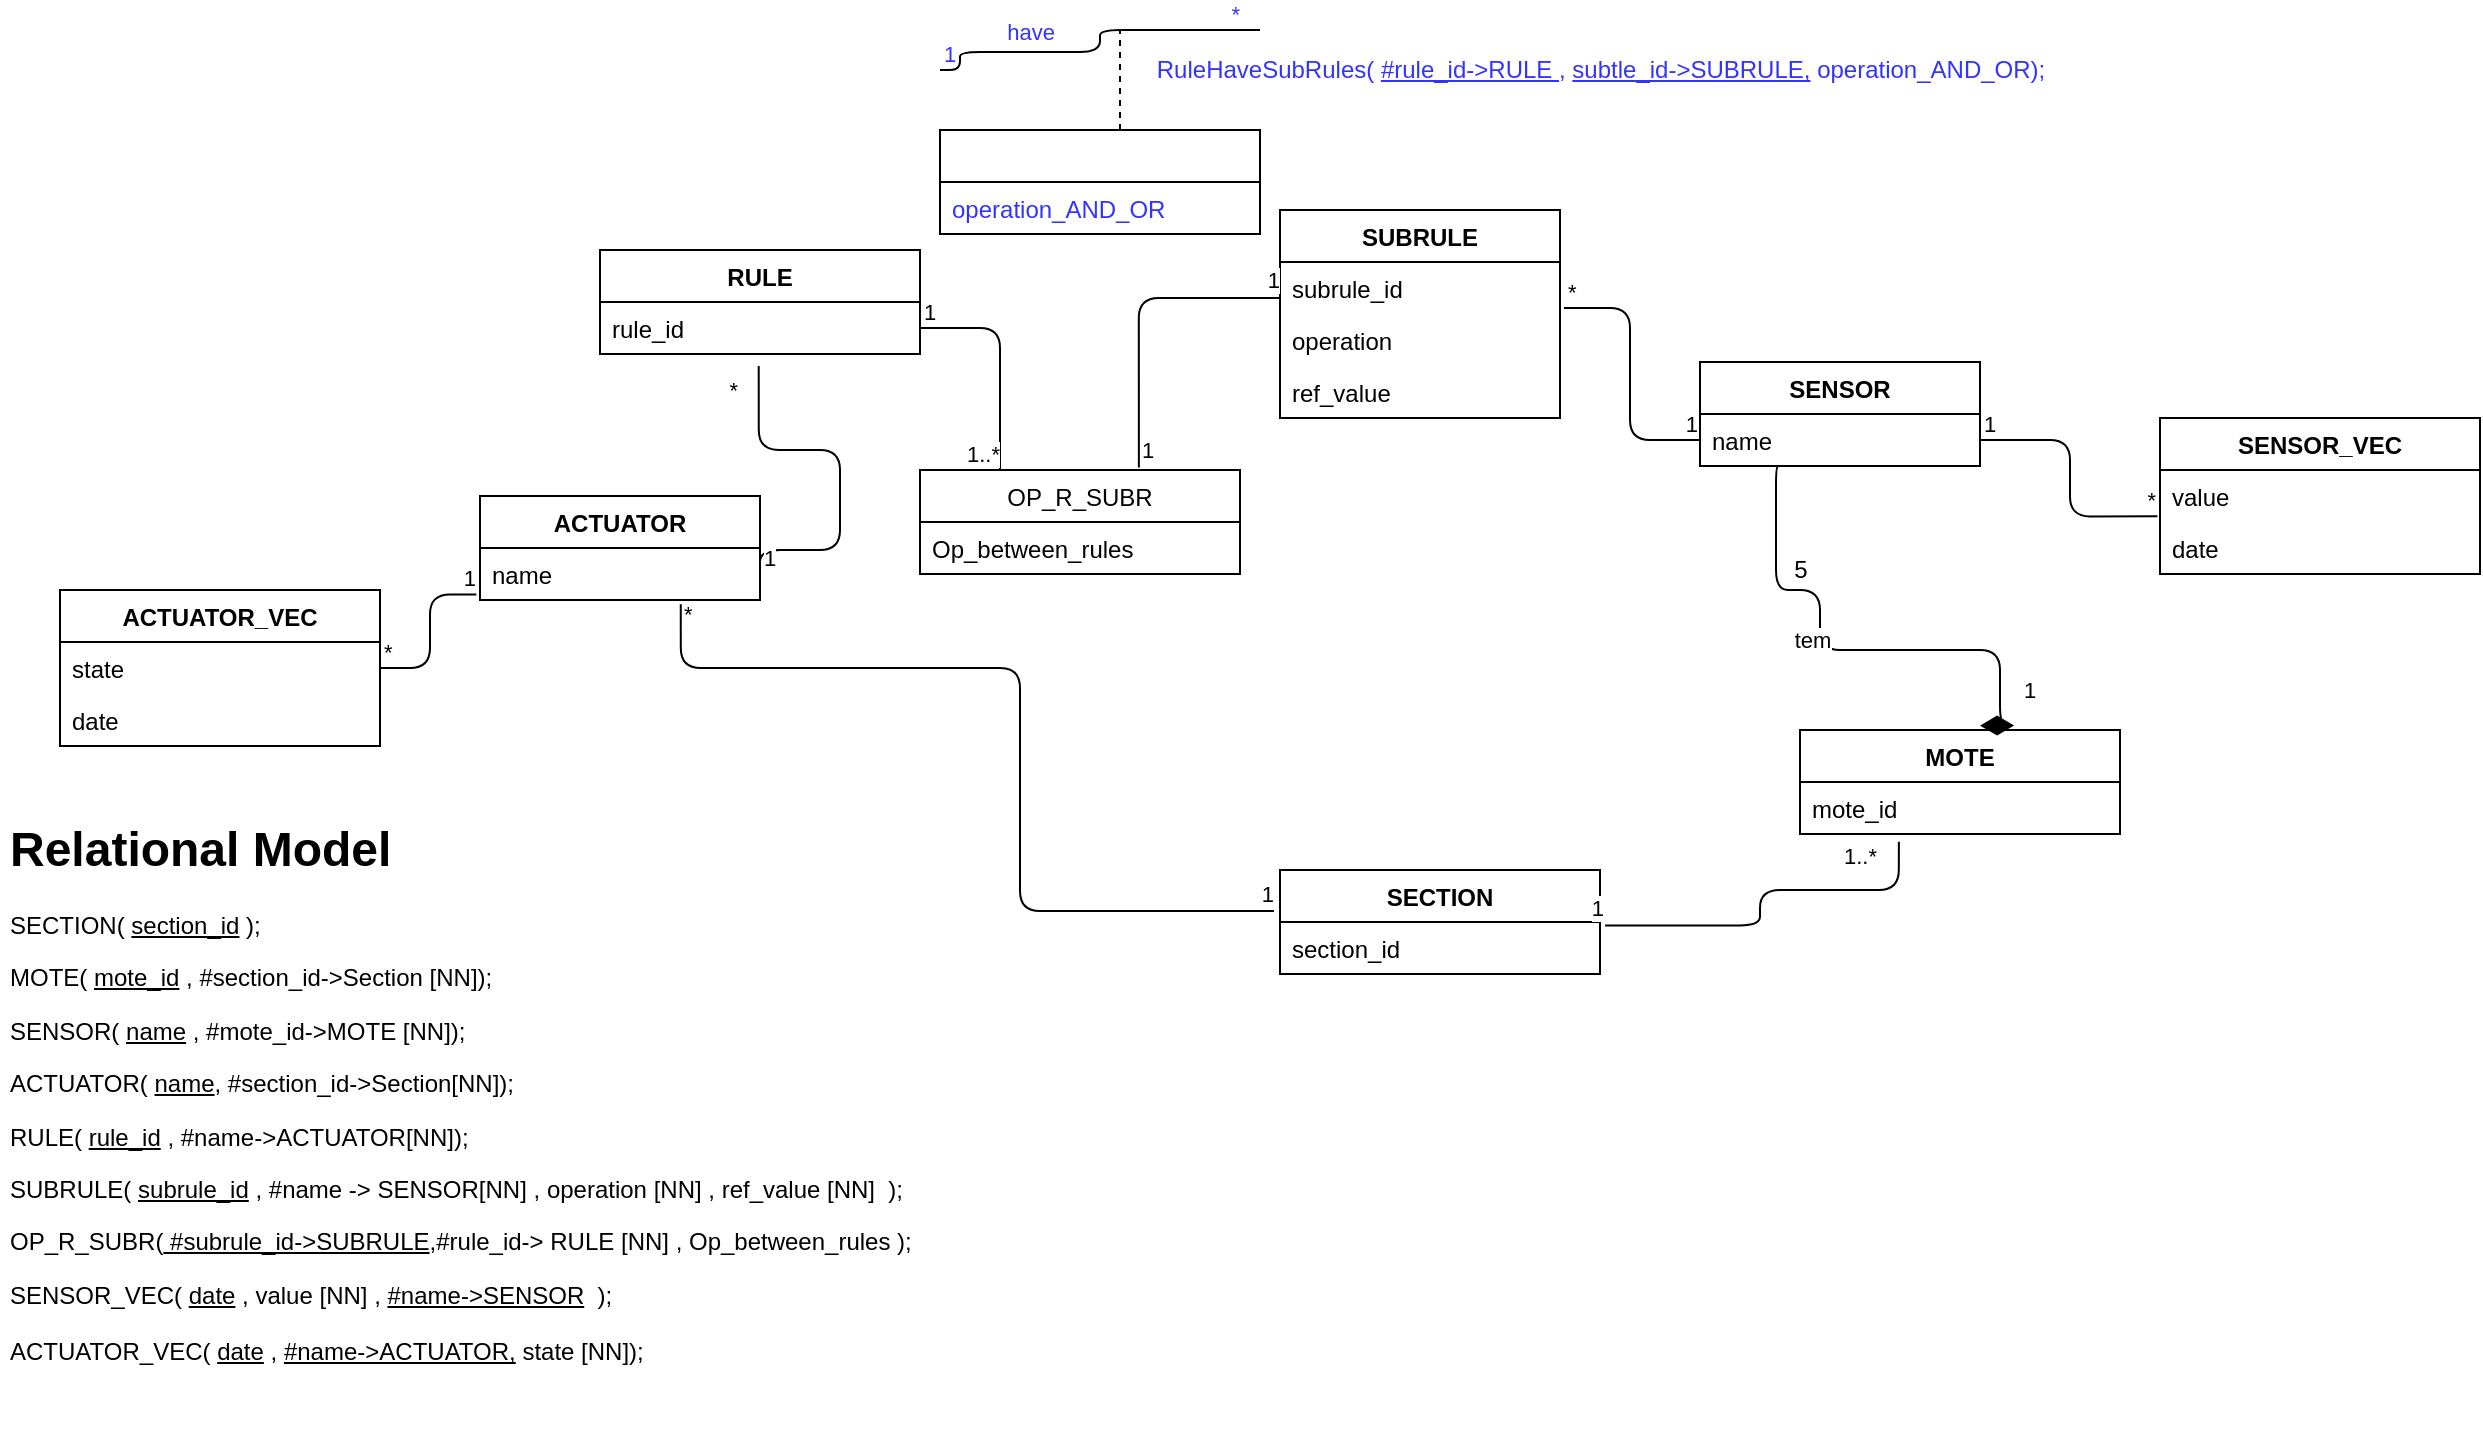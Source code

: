 <mxfile version="14.6.12" type="device"><diagram id="JzyYBP6Ohc0mOgHqukGS" name="Page-3"><mxGraphModel dx="1513" dy="1122" grid="1" gridSize="10" guides="1" tooltips="1" connect="1" arrows="1" fold="1" page="0" pageScale="1" pageWidth="1169" pageHeight="827" math="0" shadow="0"><root><mxCell id="mO72aJa3SgAxXYkBufnN-0"/><mxCell id="mO72aJa3SgAxXYkBufnN-1" parent="mO72aJa3SgAxXYkBufnN-0"/><mxCell id="EvzefTIYlVSB_UT3cm0K-0" value="RULE" style="swimlane;fontStyle=1;align=center;verticalAlign=top;childLayout=stackLayout;horizontal=1;startSize=26;horizontalStack=0;resizeParent=1;resizeParentMax=0;resizeLast=0;collapsible=1;marginBottom=0;" parent="mO72aJa3SgAxXYkBufnN-1" vertex="1"><mxGeometry x="80" y="-20" width="160" height="52" as="geometry"/></mxCell><mxCell id="EvzefTIYlVSB_UT3cm0K-1" value="rule_id" style="text;strokeColor=none;fillColor=none;align=left;verticalAlign=top;spacingLeft=4;spacingRight=4;overflow=hidden;rotatable=0;points=[[0,0.5],[1,0.5]];portConstraint=eastwest;fontStyle=0" parent="EvzefTIYlVSB_UT3cm0K-0" vertex="1"><mxGeometry y="26" width="160" height="26" as="geometry"/></mxCell><mxCell id="8VHJrhWWflIKui8c1qpZ-0" value="SUBRULE" style="swimlane;fontStyle=1;childLayout=stackLayout;horizontal=1;startSize=26;fillColor=none;horizontalStack=0;resizeParent=1;resizeParentMax=0;resizeLast=0;collapsible=1;marginBottom=0;" parent="mO72aJa3SgAxXYkBufnN-1" vertex="1"><mxGeometry x="420" y="-40" width="140" height="104" as="geometry"/></mxCell><mxCell id="8VHJrhWWflIKui8c1qpZ-2" value="subrule_id" style="text;strokeColor=none;fillColor=none;align=left;verticalAlign=top;spacingLeft=4;spacingRight=4;overflow=hidden;rotatable=0;points=[[0,0.5],[1,0.5]];portConstraint=eastwest;fontStyle=0" parent="8VHJrhWWflIKui8c1qpZ-0" vertex="1"><mxGeometry y="26" width="140" height="26" as="geometry"/></mxCell><mxCell id="jDOhsglWpLBVeW3qoCy9-11" value="operation" style="text;strokeColor=none;fillColor=none;align=left;verticalAlign=top;spacingLeft=4;spacingRight=4;overflow=hidden;rotatable=0;points=[[0,0.5],[1,0.5]];portConstraint=eastwest;" parent="8VHJrhWWflIKui8c1qpZ-0" vertex="1"><mxGeometry y="52" width="140" height="26" as="geometry"/></mxCell><mxCell id="8VHJrhWWflIKui8c1qpZ-3" value="ref_value" style="text;strokeColor=none;fillColor=none;align=left;verticalAlign=top;spacingLeft=4;spacingRight=4;overflow=hidden;rotatable=0;points=[[0,0.5],[1,0.5]];portConstraint=eastwest;" parent="8VHJrhWWflIKui8c1qpZ-0" vertex="1"><mxGeometry y="78" width="140" height="26" as="geometry"/></mxCell><mxCell id="8VHJrhWWflIKui8c1qpZ-4" value="" style="endArrow=none;html=1;edgeStyle=orthogonalEdgeStyle;fontColor=#3333FF;" parent="mO72aJa3SgAxXYkBufnN-1" edge="1"><mxGeometry relative="1" as="geometry"><mxPoint x="250" y="-110" as="sourcePoint"/><mxPoint x="410" y="-130" as="targetPoint"/><Array as="points"><mxPoint x="260" y="-110"/><mxPoint x="260" y="-119"/><mxPoint x="330" y="-119"/><mxPoint x="330" y="-130"/></Array></mxGeometry></mxCell><mxCell id="8VHJrhWWflIKui8c1qpZ-5" value="1" style="edgeLabel;resizable=0;html=1;align=left;verticalAlign=bottom;fontColor=#3333FF;" parent="8VHJrhWWflIKui8c1qpZ-4" connectable="0" vertex="1"><mxGeometry x="-1" relative="1" as="geometry"/></mxCell><mxCell id="8VHJrhWWflIKui8c1qpZ-6" value="*" style="edgeLabel;resizable=0;html=1;align=right;verticalAlign=bottom;fontColor=#3333FF;" parent="8VHJrhWWflIKui8c1qpZ-4" connectable="0" vertex="1"><mxGeometry x="1" relative="1" as="geometry"><mxPoint x="-10" as="offset"/></mxGeometry></mxCell><mxCell id="KxpOlzhghRDu8JFqpRm7-0" value="have" style="edgeLabel;html=1;align=center;verticalAlign=middle;resizable=0;points=[];fontColor=#3333FF;" parent="8VHJrhWWflIKui8c1qpZ-4" vertex="1" connectable="0"><mxGeometry x="-0.399" y="1" relative="1" as="geometry"><mxPoint y="-9" as="offset"/></mxGeometry></mxCell><mxCell id="8VHJrhWWflIKui8c1qpZ-7" value="SENSOR" style="swimlane;fontStyle=1;childLayout=stackLayout;horizontal=1;startSize=26;fillColor=none;horizontalStack=0;resizeParent=1;resizeParentMax=0;resizeLast=0;collapsible=1;marginBottom=0;" parent="mO72aJa3SgAxXYkBufnN-1" vertex="1"><mxGeometry x="630" y="36" width="140" height="52" as="geometry"/></mxCell><mxCell id="8VHJrhWWflIKui8c1qpZ-9" value="name" style="text;strokeColor=none;fillColor=none;align=left;verticalAlign=top;spacingLeft=4;spacingRight=4;overflow=hidden;rotatable=0;points=[[0,0.5],[1,0.5]];portConstraint=eastwest;fontStyle=0" parent="8VHJrhWWflIKui8c1qpZ-7" vertex="1"><mxGeometry y="26" width="140" height="26" as="geometry"/></mxCell><mxCell id="8VHJrhWWflIKui8c1qpZ-11" value="ACTUATOR" style="swimlane;fontStyle=1;childLayout=stackLayout;horizontal=1;startSize=26;fillColor=none;horizontalStack=0;resizeParent=1;resizeParentMax=0;resizeLast=0;collapsible=1;marginBottom=0;" parent="mO72aJa3SgAxXYkBufnN-1" vertex="1"><mxGeometry x="20" y="103" width="140" height="52" as="geometry"/></mxCell><mxCell id="8VHJrhWWflIKui8c1qpZ-12" value="name" style="text;strokeColor=none;fillColor=none;align=left;verticalAlign=top;spacingLeft=4;spacingRight=4;overflow=hidden;rotatable=0;points=[[0,0.5],[1,0.5]];portConstraint=eastwest;fontStyle=0" parent="8VHJrhWWflIKui8c1qpZ-11" vertex="1"><mxGeometry y="26" width="140" height="26" as="geometry"/></mxCell><mxCell id="8VHJrhWWflIKui8c1qpZ-15" value="" style="endArrow=none;html=1;edgeStyle=orthogonalEdgeStyle;exitX=1;exitY=0.5;exitDx=0;exitDy=0;entryX=0.496;entryY=1.233;entryDx=0;entryDy=0;entryPerimeter=0;" parent="mO72aJa3SgAxXYkBufnN-1" source="8VHJrhWWflIKui8c1qpZ-12" target="EvzefTIYlVSB_UT3cm0K-1" edge="1"><mxGeometry relative="1" as="geometry"><mxPoint x="240" y="260" as="sourcePoint"/><mxPoint x="310" y="210" as="targetPoint"/><Array as="points"><mxPoint x="160" y="130"/><mxPoint x="200" y="130"/><mxPoint x="200" y="80"/><mxPoint x="159" y="80"/></Array></mxGeometry></mxCell><mxCell id="8VHJrhWWflIKui8c1qpZ-16" value="1" style="edgeLabel;resizable=0;html=1;align=left;verticalAlign=bottom;" parent="8VHJrhWWflIKui8c1qpZ-15" connectable="0" vertex="1"><mxGeometry x="-1" relative="1" as="geometry"/></mxCell><mxCell id="8VHJrhWWflIKui8c1qpZ-17" value="*" style="edgeLabel;resizable=0;html=1;align=right;verticalAlign=bottom;" parent="8VHJrhWWflIKui8c1qpZ-15" connectable="0" vertex="1"><mxGeometry x="1" relative="1" as="geometry"><mxPoint x="-10" y="20" as="offset"/></mxGeometry></mxCell><mxCell id="8VHJrhWWflIKui8c1qpZ-20" value="OP_R_SUBR" style="swimlane;fontStyle=0;childLayout=stackLayout;horizontal=1;startSize=26;fillColor=none;horizontalStack=0;resizeParent=1;resizeParentMax=0;resizeLast=0;collapsible=1;marginBottom=0;" parent="mO72aJa3SgAxXYkBufnN-1" vertex="1"><mxGeometry x="240" y="90" width="160" height="52" as="geometry"/></mxCell><mxCell id="8VHJrhWWflIKui8c1qpZ-23" value="Op_between_rules" style="text;strokeColor=none;fillColor=none;align=left;verticalAlign=top;spacingLeft=4;spacingRight=4;overflow=hidden;rotatable=0;points=[[0,0.5],[1,0.5]];portConstraint=eastwest;" parent="8VHJrhWWflIKui8c1qpZ-20" vertex="1"><mxGeometry y="26" width="160" height="26" as="geometry"/></mxCell><mxCell id="8VHJrhWWflIKui8c1qpZ-24" value="" style="endArrow=none;html=1;edgeStyle=orthogonalEdgeStyle;exitX=1.014;exitY=0.885;exitDx=0;exitDy=0;exitPerimeter=0;entryX=0;entryY=0.5;entryDx=0;entryDy=0;" parent="mO72aJa3SgAxXYkBufnN-1" source="8VHJrhWWflIKui8c1qpZ-2" target="8VHJrhWWflIKui8c1qpZ-9" edge="1"><mxGeometry relative="1" as="geometry"><mxPoint x="680" y="150" as="sourcePoint"/><mxPoint x="840" y="150" as="targetPoint"/></mxGeometry></mxCell><mxCell id="8VHJrhWWflIKui8c1qpZ-25" value="*" style="edgeLabel;resizable=0;html=1;align=left;verticalAlign=bottom;" parent="8VHJrhWWflIKui8c1qpZ-24" connectable="0" vertex="1"><mxGeometry x="-1" relative="1" as="geometry"/></mxCell><mxCell id="8VHJrhWWflIKui8c1qpZ-26" value="1" style="edgeLabel;resizable=0;html=1;align=right;verticalAlign=bottom;" parent="8VHJrhWWflIKui8c1qpZ-24" connectable="0" vertex="1"><mxGeometry x="1" relative="1" as="geometry"/></mxCell><mxCell id="8VHJrhWWflIKui8c1qpZ-27" value="MOTE" style="swimlane;fontStyle=1;align=center;verticalAlign=top;childLayout=stackLayout;horizontal=1;startSize=26;horizontalStack=0;resizeParent=1;resizeParentMax=0;resizeLast=0;collapsible=1;marginBottom=0;" parent="mO72aJa3SgAxXYkBufnN-1" vertex="1"><mxGeometry x="680" y="220" width="160" height="52" as="geometry"/></mxCell><mxCell id="8VHJrhWWflIKui8c1qpZ-28" value="mote_id&#10;" style="text;strokeColor=none;fillColor=none;align=left;verticalAlign=top;spacingLeft=4;spacingRight=4;overflow=hidden;rotatable=0;points=[[0,0.5],[1,0.5]];portConstraint=eastwest;fontStyle=0" parent="8VHJrhWWflIKui8c1qpZ-27" vertex="1"><mxGeometry y="26" width="160" height="26" as="geometry"/></mxCell><mxCell id="jDOhsglWpLBVeW3qoCy9-2" value="1" style="endArrow=none;html=1;endSize=12;startArrow=diamondThin;startSize=14;startFill=1;edgeStyle=orthogonalEdgeStyle;align=left;verticalAlign=bottom;entryX=0.279;entryY=1.027;entryDx=0;entryDy=0;entryPerimeter=0;exitX=0.563;exitY=-0.042;exitDx=0;exitDy=0;exitPerimeter=0;endFill=0;" parent="mO72aJa3SgAxXYkBufnN-1" source="8VHJrhWWflIKui8c1qpZ-27" target="8VHJrhWWflIKui8c1qpZ-9" edge="1"><mxGeometry x="-0.848" y="-10" relative="1" as="geometry"><mxPoint x="870" y="200" as="sourcePoint"/><mxPoint x="667.66" y="118.464" as="targetPoint"/><Array as="points"><mxPoint x="780" y="218"/><mxPoint x="780" y="180"/><mxPoint x="690" y="180"/><mxPoint x="690" y="150"/><mxPoint x="668" y="150"/><mxPoint x="668" y="89"/></Array><mxPoint as="offset"/></mxGeometry></mxCell><mxCell id="KxpOlzhghRDu8JFqpRm7-4" value="tem" style="edgeLabel;html=1;align=center;verticalAlign=middle;resizable=0;points=[];" parent="jDOhsglWpLBVeW3qoCy9-2" vertex="1" connectable="0"><mxGeometry x="0.132" y="3" relative="1" as="geometry"><mxPoint x="-1" as="offset"/></mxGeometry></mxCell><mxCell id="jDOhsglWpLBVeW3qoCy9-3" value="5" style="text;html=1;align=center;verticalAlign=middle;resizable=0;points=[];autosize=1;strokeColor=none;" parent="mO72aJa3SgAxXYkBufnN-1" vertex="1"><mxGeometry x="670" y="130" width="20" height="20" as="geometry"/></mxCell><mxCell id="jDOhsglWpLBVeW3qoCy9-4" value="SECTION" style="swimlane;fontStyle=1;align=center;verticalAlign=top;childLayout=stackLayout;horizontal=1;startSize=26;horizontalStack=0;resizeParent=1;resizeParentMax=0;resizeLast=0;collapsible=1;marginBottom=0;" parent="mO72aJa3SgAxXYkBufnN-1" vertex="1"><mxGeometry x="420" y="290" width="160" height="52" as="geometry"/></mxCell><mxCell id="jDOhsglWpLBVeW3qoCy9-7" value="section_id" style="text;strokeColor=none;fillColor=none;align=left;verticalAlign=top;spacingLeft=4;spacingRight=4;overflow=hidden;rotatable=0;points=[[0,0.5],[1,0.5]];portConstraint=eastwest;fontStyle=0" parent="jDOhsglWpLBVeW3qoCy9-4" vertex="1"><mxGeometry y="26" width="160" height="26" as="geometry"/></mxCell><mxCell id="jDOhsglWpLBVeW3qoCy9-8" value="" style="endArrow=none;html=1;edgeStyle=orthogonalEdgeStyle;exitX=0.309;exitY=1.147;exitDx=0;exitDy=0;exitPerimeter=0;entryX=1.016;entryY=0.065;entryDx=0;entryDy=0;entryPerimeter=0;" parent="mO72aJa3SgAxXYkBufnN-1" source="8VHJrhWWflIKui8c1qpZ-28" edge="1" target="jDOhsglWpLBVeW3qoCy9-7"><mxGeometry relative="1" as="geometry"><mxPoint x="840" y="360" as="sourcePoint"/><mxPoint x="750" y="360" as="targetPoint"/><Array as="points"><mxPoint x="729" y="300"/><mxPoint x="660" y="300"/><mxPoint x="660" y="318"/></Array></mxGeometry></mxCell><mxCell id="jDOhsglWpLBVeW3qoCy9-9" value="1..*" style="edgeLabel;resizable=0;html=1;align=left;verticalAlign=bottom;" parent="jDOhsglWpLBVeW3qoCy9-8" connectable="0" vertex="1"><mxGeometry x="-1" relative="1" as="geometry"><mxPoint x="-29" y="16" as="offset"/></mxGeometry></mxCell><mxCell id="jDOhsglWpLBVeW3qoCy9-10" value="1" style="edgeLabel;resizable=0;html=1;align=right;verticalAlign=bottom;" parent="jDOhsglWpLBVeW3qoCy9-8" connectable="0" vertex="1"><mxGeometry x="1" relative="1" as="geometry"/></mxCell><mxCell id="KxpOlzhghRDu8JFqpRm7-3" value="&lt;h1&gt;Relational Model&lt;/h1&gt;&lt;p&gt;SECTION(&amp;nbsp;&lt;u&gt;section_id&lt;/u&gt;&amp;nbsp;);&amp;nbsp;&lt;br&gt;&lt;/p&gt;&lt;p&gt;MOTE(&amp;nbsp;&lt;u&gt;mote_id&lt;/u&gt;&amp;nbsp;, #section_id-&amp;gt;Section [NN]);&lt;br&gt;&lt;/p&gt;&lt;p&gt;SENSOR(&amp;nbsp;&lt;u&gt;name&lt;/u&gt;&amp;nbsp;, #mote_id-&amp;gt;MOTE [NN]);&lt;br&gt;&lt;/p&gt;&lt;p&gt;ACTUATOR(&amp;nbsp;&lt;u&gt;name&lt;/u&gt;, #section_id-&amp;gt;Section[NN]);&lt;/p&gt;&lt;p&gt;RULE( &lt;u&gt;rule_id&lt;/u&gt; , #name-&amp;gt;ACTUATOR[NN]);&lt;/p&gt;&lt;p&gt;&lt;span&gt;SUBRULE(&amp;nbsp;&lt;/span&gt;&lt;u&gt;subrule_id&lt;/u&gt;&lt;span&gt;&amp;nbsp;, #name -&amp;gt; SENSOR[NN] ,&lt;/span&gt;&lt;span&gt;&amp;nbsp;operation [NN] , ref_value [NN]&amp;nbsp; );&lt;/span&gt;&lt;/p&gt;&lt;p&gt;OP_R_SUBR(&lt;u&gt;&amp;nbsp;#subrule_id-&amp;gt;SUBRULE&lt;/u&gt;,#rule_id-&amp;gt; RULE [NN] , Op_between_rules );&lt;/p&gt;&lt;div&gt;SENSOR_VEC(&amp;nbsp;&lt;u&gt;date&lt;/u&gt;&amp;nbsp;, value [NN] ,&amp;nbsp;&lt;u&gt;#name-&amp;gt;SENSOR&lt;/u&gt;&amp;nbsp; );&lt;span&gt;&lt;br&gt;&lt;/span&gt;&lt;/div&gt;&lt;div&gt;&lt;br&gt;&lt;/div&gt;&lt;div&gt;&lt;span&gt;ACTUATOR_VEC( &lt;/span&gt;&lt;u&gt;date&lt;/u&gt;&lt;span&gt;&amp;nbsp;,&amp;nbsp;&lt;/span&gt;&lt;u&gt;#name-&amp;gt;ACTUATOR,&lt;/u&gt;&lt;span&gt;&amp;nbsp;state [NN]);&lt;/span&gt;&lt;br&gt;&lt;/div&gt;&lt;p&gt;&lt;br&gt;&lt;/p&gt;" style="text;html=1;strokeColor=none;fillColor=none;spacing=5;spacingTop=-20;whiteSpace=wrap;overflow=hidden;rounded=0;" parent="mO72aJa3SgAxXYkBufnN-1" vertex="1"><mxGeometry x="-220" y="260" width="500" height="320" as="geometry"/></mxCell><mxCell id="KxpOlzhghRDu8JFqpRm7-5" value="ACTUATOR_VEC" style="swimlane;fontStyle=1;align=center;verticalAlign=top;childLayout=stackLayout;horizontal=1;startSize=26;horizontalStack=0;resizeParent=1;resizeParentMax=0;resizeLast=0;collapsible=1;marginBottom=0;" parent="mO72aJa3SgAxXYkBufnN-1" vertex="1"><mxGeometry x="-190" y="150" width="160" height="78" as="geometry"/></mxCell><mxCell id="KxpOlzhghRDu8JFqpRm7-6" value="state" style="text;strokeColor=none;fillColor=none;align=left;verticalAlign=top;spacingLeft=4;spacingRight=4;overflow=hidden;rotatable=0;points=[[0,0.5],[1,0.5]];portConstraint=eastwest;" parent="KxpOlzhghRDu8JFqpRm7-5" vertex="1"><mxGeometry y="26" width="160" height="26" as="geometry"/></mxCell><mxCell id="KxpOlzhghRDu8JFqpRm7-8" value="date" style="text;strokeColor=none;fillColor=none;align=left;verticalAlign=top;spacingLeft=4;spacingRight=4;overflow=hidden;rotatable=0;points=[[0,0.5],[1,0.5]];portConstraint=eastwest;" parent="KxpOlzhghRDu8JFqpRm7-5" vertex="1"><mxGeometry y="52" width="160" height="26" as="geometry"/></mxCell><mxCell id="KxpOlzhghRDu8JFqpRm7-9" value="" style="endArrow=none;html=1;edgeStyle=orthogonalEdgeStyle;exitX=1;exitY=0.5;exitDx=0;exitDy=0;entryX=-0.013;entryY=0.894;entryDx=0;entryDy=0;entryPerimeter=0;" parent="mO72aJa3SgAxXYkBufnN-1" source="KxpOlzhghRDu8JFqpRm7-6" target="8VHJrhWWflIKui8c1qpZ-12" edge="1"><mxGeometry relative="1" as="geometry"><mxPoint x="-60" y="262" as="sourcePoint"/><mxPoint x="100" y="262" as="targetPoint"/></mxGeometry></mxCell><mxCell id="KxpOlzhghRDu8JFqpRm7-10" value="*" style="edgeLabel;resizable=0;html=1;align=left;verticalAlign=bottom;" parent="KxpOlzhghRDu8JFqpRm7-9" connectable="0" vertex="1"><mxGeometry x="-1" relative="1" as="geometry"/></mxCell><mxCell id="KxpOlzhghRDu8JFqpRm7-11" value="1" style="edgeLabel;resizable=0;html=1;align=right;verticalAlign=bottom;" parent="KxpOlzhghRDu8JFqpRm7-9" connectable="0" vertex="1"><mxGeometry x="1" relative="1" as="geometry"/></mxCell><mxCell id="KxpOlzhghRDu8JFqpRm7-12" value="SENSOR_VEC" style="swimlane;fontStyle=1;align=center;verticalAlign=top;childLayout=stackLayout;horizontal=1;startSize=26;horizontalStack=0;resizeParent=1;resizeParentMax=0;resizeLast=0;collapsible=1;marginBottom=0;" parent="mO72aJa3SgAxXYkBufnN-1" vertex="1"><mxGeometry x="860" y="64" width="160" height="78" as="geometry"/></mxCell><mxCell id="KxpOlzhghRDu8JFqpRm7-13" value="value" style="text;strokeColor=none;fillColor=none;align=left;verticalAlign=top;spacingLeft=4;spacingRight=4;overflow=hidden;rotatable=0;points=[[0,0.5],[1,0.5]];portConstraint=eastwest;" parent="KxpOlzhghRDu8JFqpRm7-12" vertex="1"><mxGeometry y="26" width="160" height="26" as="geometry"/></mxCell><mxCell id="KxpOlzhghRDu8JFqpRm7-14" value="date" style="text;strokeColor=none;fillColor=none;align=left;verticalAlign=top;spacingLeft=4;spacingRight=4;overflow=hidden;rotatable=0;points=[[0,0.5],[1,0.5]];portConstraint=eastwest;" parent="KxpOlzhghRDu8JFqpRm7-12" vertex="1"><mxGeometry y="52" width="160" height="26" as="geometry"/></mxCell><mxCell id="KxpOlzhghRDu8JFqpRm7-15" value="" style="endArrow=none;html=1;edgeStyle=orthogonalEdgeStyle;exitX=1;exitY=0.5;exitDx=0;exitDy=0;entryX=-0.008;entryY=0.891;entryDx=0;entryDy=0;entryPerimeter=0;" parent="mO72aJa3SgAxXYkBufnN-1" source="8VHJrhWWflIKui8c1qpZ-9" target="KxpOlzhghRDu8JFqpRm7-13" edge="1"><mxGeometry relative="1" as="geometry"><mxPoint x="830" y="179.41" as="sourcePoint"/><mxPoint x="990" y="179.41" as="targetPoint"/></mxGeometry></mxCell><mxCell id="KxpOlzhghRDu8JFqpRm7-16" value="1" style="edgeLabel;resizable=0;html=1;align=left;verticalAlign=bottom;" parent="KxpOlzhghRDu8JFqpRm7-15" connectable="0" vertex="1"><mxGeometry x="-1" relative="1" as="geometry"/></mxCell><mxCell id="KxpOlzhghRDu8JFqpRm7-17" value="*" style="edgeLabel;resizable=0;html=1;align=right;verticalAlign=bottom;" parent="KxpOlzhghRDu8JFqpRm7-15" connectable="0" vertex="1"><mxGeometry x="1" relative="1" as="geometry"/></mxCell><mxCell id="2UsQs0CfjvJmte9D2G0p-0" value="" style="endArrow=none;html=1;edgeStyle=orthogonalEdgeStyle;exitX=1;exitY=0.5;exitDx=0;exitDy=0;entryX=0.25;entryY=0;entryDx=0;entryDy=0;" parent="mO72aJa3SgAxXYkBufnN-1" source="EvzefTIYlVSB_UT3cm0K-1" target="8VHJrhWWflIKui8c1qpZ-20" edge="1"><mxGeometry relative="1" as="geometry"><mxPoint x="250" y="20" as="sourcePoint"/><mxPoint x="410" y="20" as="targetPoint"/></mxGeometry></mxCell><mxCell id="2UsQs0CfjvJmte9D2G0p-1" value="1" style="edgeLabel;resizable=0;html=1;align=left;verticalAlign=bottom;" parent="2UsQs0CfjvJmte9D2G0p-0" connectable="0" vertex="1"><mxGeometry x="-1" relative="1" as="geometry"/></mxCell><mxCell id="2UsQs0CfjvJmte9D2G0p-2" value="1..*" style="edgeLabel;resizable=0;html=1;align=right;verticalAlign=bottom;" parent="2UsQs0CfjvJmte9D2G0p-0" connectable="0" vertex="1"><mxGeometry x="1" relative="1" as="geometry"/></mxCell><mxCell id="2UsQs0CfjvJmte9D2G0p-3" value="" style="endArrow=none;html=1;edgeStyle=orthogonalEdgeStyle;entryX=0.003;entryY=0.691;entryDx=0;entryDy=0;entryPerimeter=0;exitX=0.684;exitY=-0.023;exitDx=0;exitDy=0;exitPerimeter=0;" parent="mO72aJa3SgAxXYkBufnN-1" source="8VHJrhWWflIKui8c1qpZ-20" target="8VHJrhWWflIKui8c1qpZ-2" edge="1"><mxGeometry relative="1" as="geometry"><mxPoint x="250" y="11.66" as="sourcePoint"/><mxPoint x="410" y="12" as="targetPoint"/></mxGeometry></mxCell><mxCell id="2UsQs0CfjvJmte9D2G0p-4" value="1" style="edgeLabel;resizable=0;html=1;align=left;verticalAlign=bottom;" parent="2UsQs0CfjvJmte9D2G0p-3" connectable="0" vertex="1"><mxGeometry x="-1" relative="1" as="geometry"/></mxCell><mxCell id="2UsQs0CfjvJmte9D2G0p-5" value="1" style="edgeLabel;resizable=0;html=1;align=right;verticalAlign=bottom;" parent="2UsQs0CfjvJmte9D2G0p-3" connectable="0" vertex="1"><mxGeometry x="1" relative="1" as="geometry"/></mxCell><mxCell id="s78HHo-EkhojcRChAXXK-0" value="" style="swimlane;fontStyle=1;align=center;verticalAlign=top;childLayout=stackLayout;horizontal=1;startSize=26;horizontalStack=0;resizeParent=1;resizeParentMax=0;resizeLast=0;collapsible=1;marginBottom=0;fontColor=#3333FF;" parent="mO72aJa3SgAxXYkBufnN-1" vertex="1"><mxGeometry x="250" y="-80" width="160" height="52" as="geometry"/></mxCell><mxCell id="s78HHo-EkhojcRChAXXK-1" value="operation_AND_OR" style="text;strokeColor=none;fillColor=none;align=left;verticalAlign=top;spacingLeft=4;spacingRight=4;overflow=hidden;rotatable=0;points=[[0,0.5],[1,0.5]];portConstraint=eastwest;fontColor=#3333FF;" parent="s78HHo-EkhojcRChAXXK-0" vertex="1"><mxGeometry y="26" width="160" height="26" as="geometry"/></mxCell><mxCell id="s78HHo-EkhojcRChAXXK-4" value="" style="endArrow=none;endSize=12;dashed=1;html=1;endFill=0;fontColor=#3333FF;" parent="mO72aJa3SgAxXYkBufnN-1" edge="1"><mxGeometry x="-0.2" y="-10" width="160" relative="1" as="geometry"><mxPoint x="340" y="-80" as="sourcePoint"/><mxPoint x="340" y="-130" as="targetPoint"/><mxPoint as="offset"/></mxGeometry></mxCell><mxCell id="s78HHo-EkhojcRChAXXK-11" value="RuleHaveSubRules( &lt;u&gt;#rule_id-&amp;gt;RULE &lt;/u&gt;,&amp;nbsp;&lt;u&gt;subtle_id-&amp;gt;SUBRULE,&lt;/u&gt;&amp;nbsp;operation_AND_OR);" style="text;html=1;align=center;verticalAlign=middle;resizable=0;points=[];autosize=1;strokeColor=none;fontColor=#3333FF;" parent="mO72aJa3SgAxXYkBufnN-1" vertex="1"><mxGeometry x="350" y="-120" width="460" height="20" as="geometry"/></mxCell><mxCell id="GeXTJgiwLrEPztsptw_b-0" value="" style="endArrow=none;html=1;edgeStyle=orthogonalEdgeStyle;entryX=-0.019;entryY=0.394;entryDx=0;entryDy=0;entryPerimeter=0;exitX=0.717;exitY=1.083;exitDx=0;exitDy=0;exitPerimeter=0;" edge="1" parent="mO72aJa3SgAxXYkBufnN-1" source="8VHJrhWWflIKui8c1qpZ-12" target="jDOhsglWpLBVeW3qoCy9-4"><mxGeometry relative="1" as="geometry"><mxPoint x="120" y="189" as="sourcePoint"/><mxPoint x="360" y="310" as="targetPoint"/><Array as="points"><mxPoint x="120" y="189"/><mxPoint x="290" y="189"/><mxPoint x="290" y="311"/></Array></mxGeometry></mxCell><mxCell id="GeXTJgiwLrEPztsptw_b-1" value="*" style="edgeLabel;resizable=0;html=1;align=left;verticalAlign=bottom;" connectable="0" vertex="1" parent="GeXTJgiwLrEPztsptw_b-0"><mxGeometry x="-1" relative="1" as="geometry"><mxPoint y="13" as="offset"/></mxGeometry></mxCell><mxCell id="GeXTJgiwLrEPztsptw_b-2" value="1" style="edgeLabel;resizable=0;html=1;align=right;verticalAlign=bottom;" connectable="0" vertex="1" parent="GeXTJgiwLrEPztsptw_b-0"><mxGeometry x="1" relative="1" as="geometry"/></mxCell></root></mxGraphModel></diagram></mxfile>